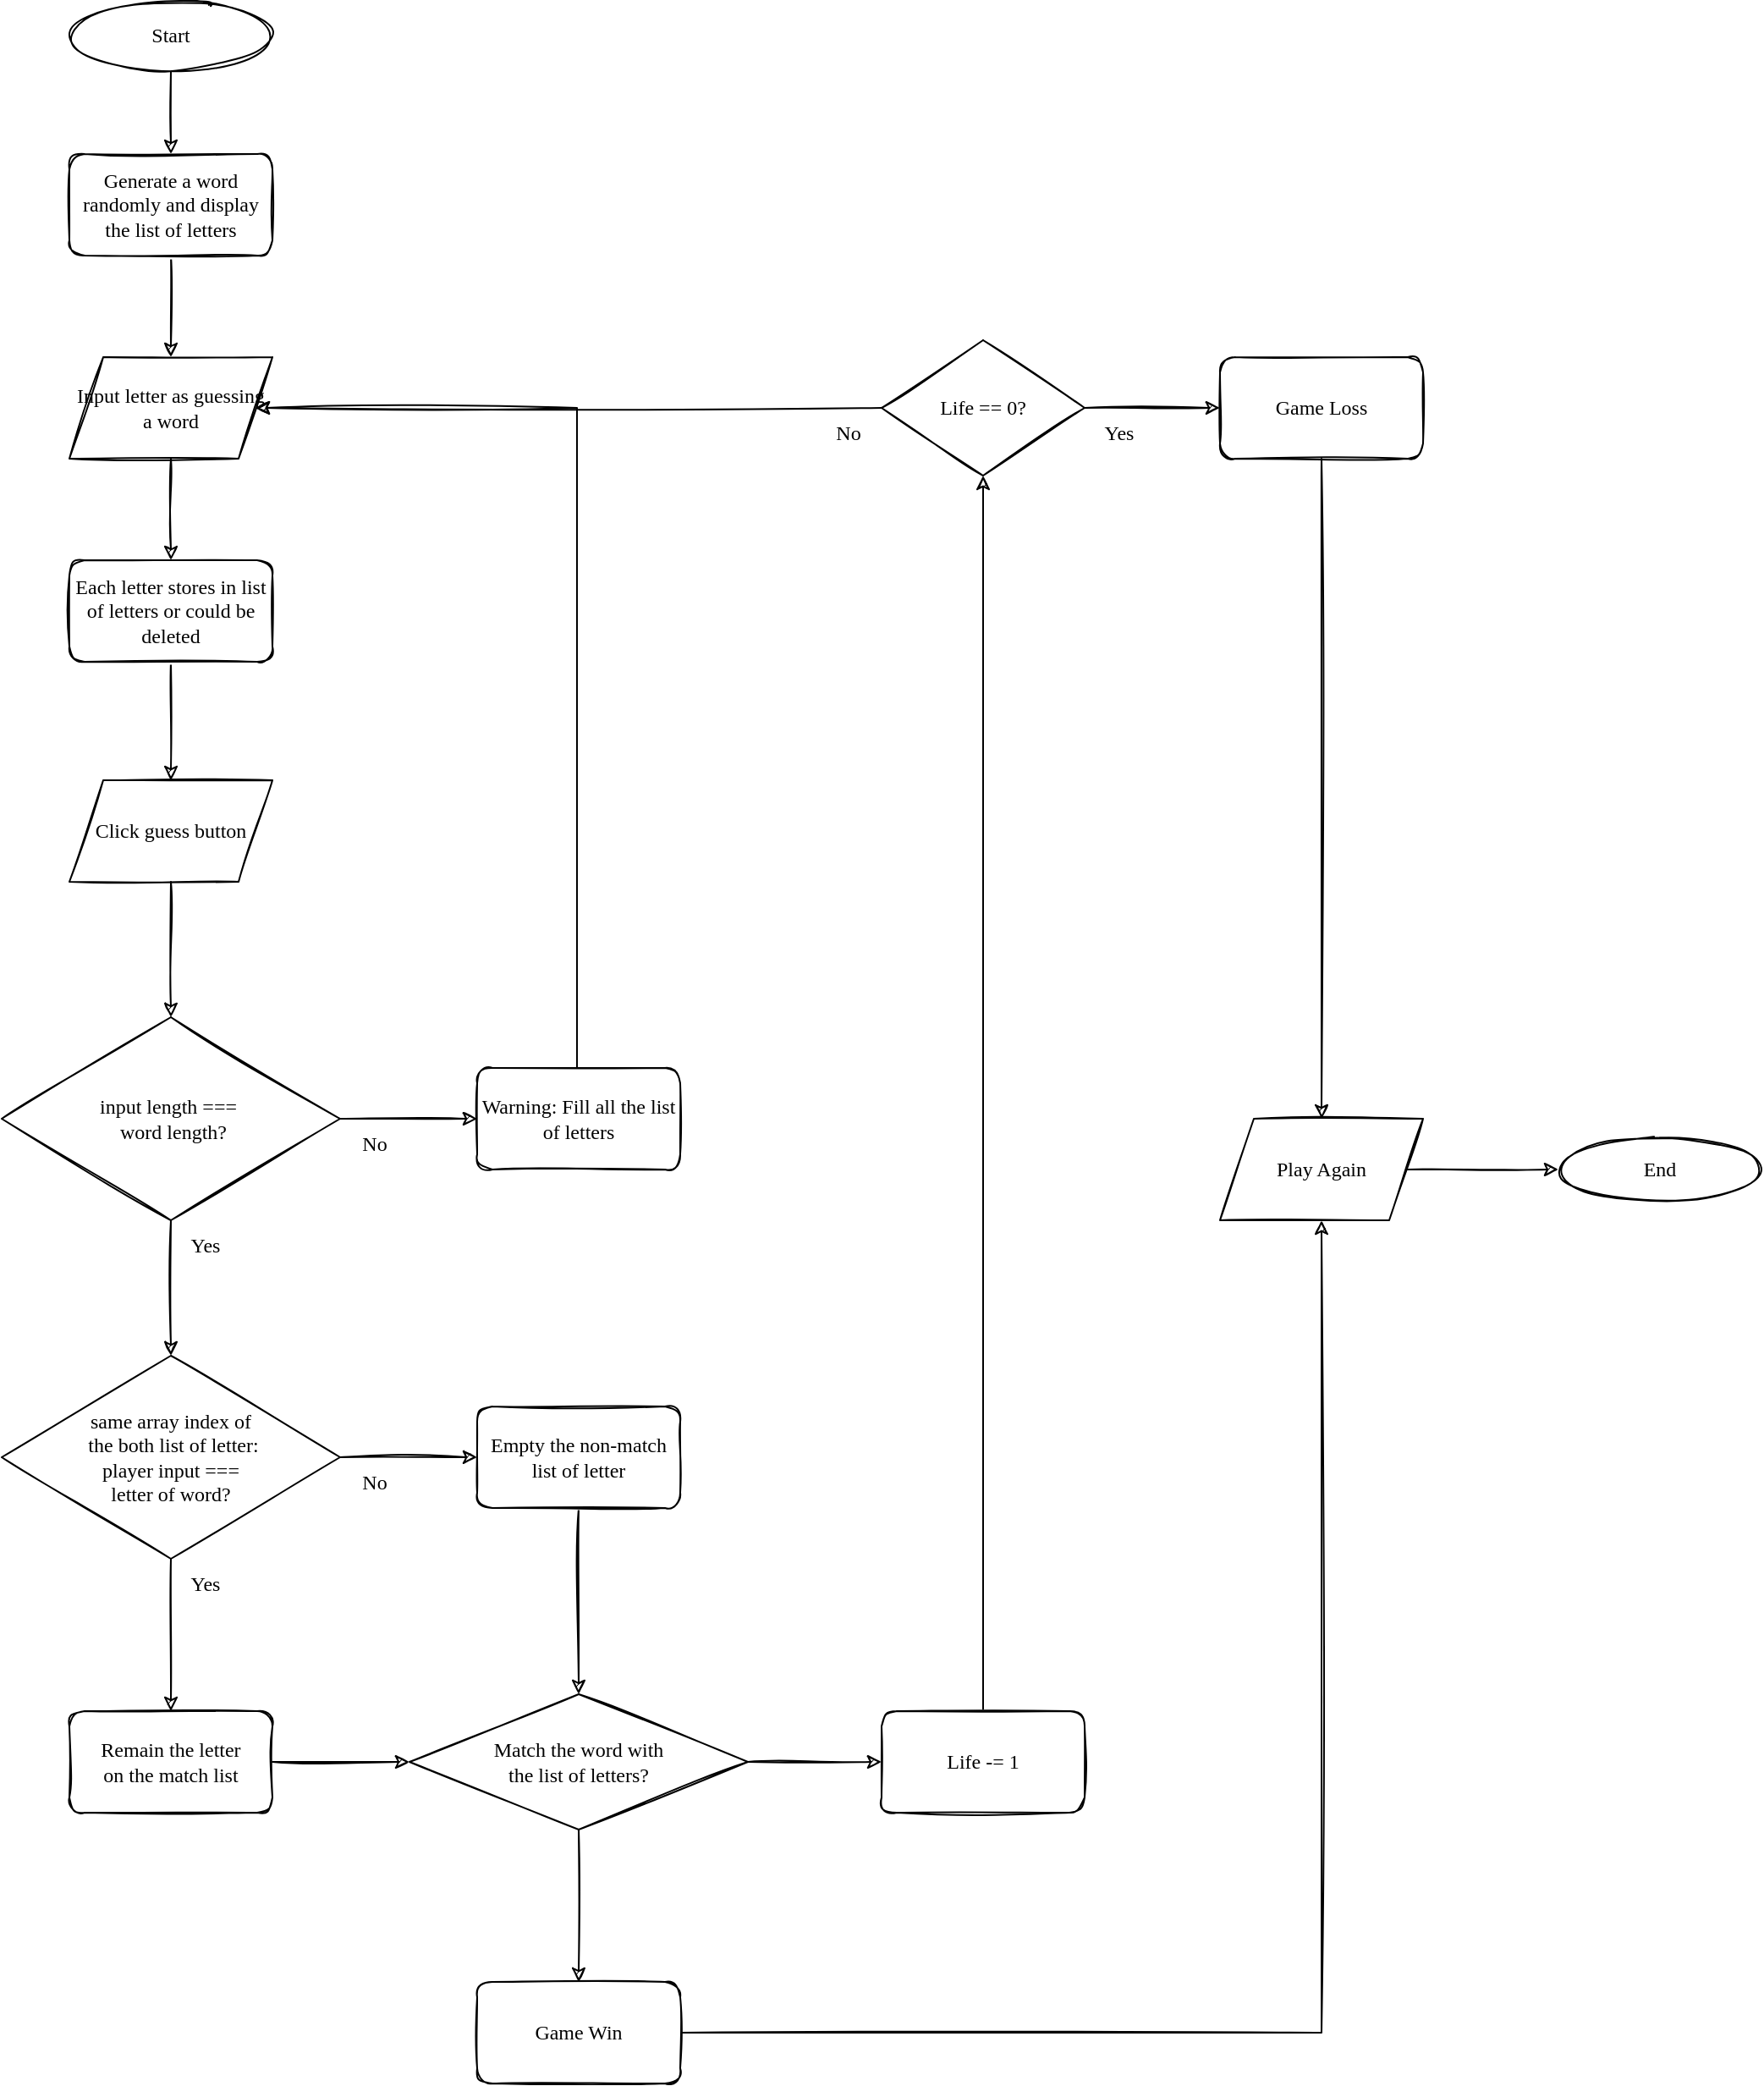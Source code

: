 <mxfile version="20.0.4" type="github">
  <diagram id="C5RBs43oDa-KdzZeNtuy" name="Page-1">
    <mxGraphModel dx="946" dy="614" grid="1" gridSize="10" guides="1" tooltips="1" connect="1" arrows="1" fold="1" page="1" pageScale="1" pageWidth="1169" pageHeight="1654" math="0" shadow="0">
      <root>
        <mxCell id="WIyWlLk6GJQsqaUBKTNV-0" />
        <mxCell id="WIyWlLk6GJQsqaUBKTNV-1" parent="WIyWlLk6GJQsqaUBKTNV-0" />
        <mxCell id="sY8Rb-gbaNKT9xPLSY3D-8" style="edgeStyle=orthogonalEdgeStyle;rounded=0;orthogonalLoop=1;jettySize=auto;html=1;entryX=0.5;entryY=0;entryDx=0;entryDy=0;shadow=0;sketch=1;fontFamily=Comic Sans MS;" edge="1" parent="WIyWlLk6GJQsqaUBKTNV-1" source="sY8Rb-gbaNKT9xPLSY3D-0" target="sY8Rb-gbaNKT9xPLSY3D-7">
          <mxGeometry relative="1" as="geometry" />
        </mxCell>
        <mxCell id="sY8Rb-gbaNKT9xPLSY3D-0" value="Generate a word randomly and display the list of letters" style="rounded=1;whiteSpace=wrap;html=1;fontSize=12;glass=0;strokeWidth=1;shadow=0;sketch=1;fontFamily=Comic Sans MS;" vertex="1" parent="WIyWlLk6GJQsqaUBKTNV-1">
          <mxGeometry x="160" y="170" width="120" height="60" as="geometry" />
        </mxCell>
        <mxCell id="sY8Rb-gbaNKT9xPLSY3D-21" style="edgeStyle=orthogonalEdgeStyle;rounded=0;orthogonalLoop=1;jettySize=auto;html=1;entryX=0.5;entryY=0;entryDx=0;entryDy=0;shadow=0;sketch=1;fontFamily=Comic Sans MS;" edge="1" parent="WIyWlLk6GJQsqaUBKTNV-1" source="sY8Rb-gbaNKT9xPLSY3D-7" target="sY8Rb-gbaNKT9xPLSY3D-19">
          <mxGeometry relative="1" as="geometry" />
        </mxCell>
        <mxCell id="sY8Rb-gbaNKT9xPLSY3D-7" value="Input letter as guessing a word" style="shape=parallelogram;perimeter=parallelogramPerimeter;whiteSpace=wrap;html=1;fixedSize=1;shadow=0;sketch=1;fontFamily=Comic Sans MS;" vertex="1" parent="WIyWlLk6GJQsqaUBKTNV-1">
          <mxGeometry x="160" y="290" width="120" height="60" as="geometry" />
        </mxCell>
        <mxCell id="sY8Rb-gbaNKT9xPLSY3D-16" style="edgeStyle=orthogonalEdgeStyle;rounded=0;orthogonalLoop=1;jettySize=auto;html=1;entryX=0.5;entryY=0;entryDx=0;entryDy=0;shadow=0;sketch=1;fontFamily=Comic Sans MS;" edge="1" parent="WIyWlLk6GJQsqaUBKTNV-1" source="sY8Rb-gbaNKT9xPLSY3D-14" target="sY8Rb-gbaNKT9xPLSY3D-0">
          <mxGeometry relative="1" as="geometry" />
        </mxCell>
        <mxCell id="sY8Rb-gbaNKT9xPLSY3D-14" value="Start" style="ellipse;whiteSpace=wrap;html=1;shadow=0;sketch=1;fontFamily=Comic Sans MS;" vertex="1" parent="WIyWlLk6GJQsqaUBKTNV-1">
          <mxGeometry x="160" y="80" width="120" height="40" as="geometry" />
        </mxCell>
        <mxCell id="sY8Rb-gbaNKT9xPLSY3D-27" style="edgeStyle=orthogonalEdgeStyle;rounded=0;orthogonalLoop=1;jettySize=auto;html=1;entryX=0.5;entryY=0;entryDx=0;entryDy=0;shadow=0;sketch=1;fontFamily=Comic Sans MS;" edge="1" parent="WIyWlLk6GJQsqaUBKTNV-1" source="sY8Rb-gbaNKT9xPLSY3D-19" target="sY8Rb-gbaNKT9xPLSY3D-22">
          <mxGeometry relative="1" as="geometry" />
        </mxCell>
        <mxCell id="sY8Rb-gbaNKT9xPLSY3D-19" value="Each letter stores in list of letters or could be deleted" style="rounded=1;whiteSpace=wrap;html=1;shadow=0;sketch=1;fontFamily=Comic Sans MS;" vertex="1" parent="WIyWlLk6GJQsqaUBKTNV-1">
          <mxGeometry x="160" y="410" width="120" height="60" as="geometry" />
        </mxCell>
        <mxCell id="sY8Rb-gbaNKT9xPLSY3D-28" style="edgeStyle=orthogonalEdgeStyle;rounded=0;orthogonalLoop=1;jettySize=auto;html=1;entryX=0.5;entryY=0;entryDx=0;entryDy=0;shadow=0;sketch=1;fontFamily=Comic Sans MS;" edge="1" parent="WIyWlLk6GJQsqaUBKTNV-1" source="sY8Rb-gbaNKT9xPLSY3D-22" target="sY8Rb-gbaNKT9xPLSY3D-23">
          <mxGeometry relative="1" as="geometry" />
        </mxCell>
        <mxCell id="sY8Rb-gbaNKT9xPLSY3D-22" value="Click guess button" style="shape=parallelogram;perimeter=parallelogramPerimeter;whiteSpace=wrap;html=1;fixedSize=1;shadow=0;sketch=1;fontFamily=Comic Sans MS;" vertex="1" parent="WIyWlLk6GJQsqaUBKTNV-1">
          <mxGeometry x="160" y="540" width="120" height="60" as="geometry" />
        </mxCell>
        <mxCell id="sY8Rb-gbaNKT9xPLSY3D-25" style="edgeStyle=orthogonalEdgeStyle;rounded=0;orthogonalLoop=1;jettySize=auto;html=1;entryX=0;entryY=0.5;entryDx=0;entryDy=0;shadow=0;sketch=1;fontFamily=Comic Sans MS;" edge="1" parent="WIyWlLk6GJQsqaUBKTNV-1" source="sY8Rb-gbaNKT9xPLSY3D-23" target="sY8Rb-gbaNKT9xPLSY3D-24">
          <mxGeometry relative="1" as="geometry" />
        </mxCell>
        <mxCell id="sY8Rb-gbaNKT9xPLSY3D-31" style="edgeStyle=orthogonalEdgeStyle;rounded=0;orthogonalLoop=1;jettySize=auto;html=1;entryX=0.5;entryY=0;entryDx=0;entryDy=0;shadow=0;sketch=1;fontFamily=Comic Sans MS;" edge="1" parent="WIyWlLk6GJQsqaUBKTNV-1" source="sY8Rb-gbaNKT9xPLSY3D-23" target="sY8Rb-gbaNKT9xPLSY3D-29">
          <mxGeometry relative="1" as="geometry" />
        </mxCell>
        <mxCell id="sY8Rb-gbaNKT9xPLSY3D-23" value="input length ===&amp;nbsp;&lt;br&gt;&amp;nbsp;word length?" style="rhombus;whiteSpace=wrap;html=1;shadow=0;sketch=1;fontFamily=Comic Sans MS;" vertex="1" parent="WIyWlLk6GJQsqaUBKTNV-1">
          <mxGeometry x="120" y="680" width="200" height="120" as="geometry" />
        </mxCell>
        <mxCell id="sY8Rb-gbaNKT9xPLSY3D-26" style="edgeStyle=orthogonalEdgeStyle;rounded=0;orthogonalLoop=1;jettySize=auto;html=1;entryX=1;entryY=0.5;entryDx=0;entryDy=0;shadow=0;sketch=1;fontFamily=Comic Sans MS;" edge="1" parent="WIyWlLk6GJQsqaUBKTNV-1" source="sY8Rb-gbaNKT9xPLSY3D-24" target="sY8Rb-gbaNKT9xPLSY3D-7">
          <mxGeometry relative="1" as="geometry">
            <Array as="points">
              <mxPoint x="460" y="320" />
            </Array>
          </mxGeometry>
        </mxCell>
        <mxCell id="sY8Rb-gbaNKT9xPLSY3D-24" value="Warning: Fill all the list of letters" style="rounded=1;whiteSpace=wrap;html=1;shadow=0;sketch=1;fontFamily=Comic Sans MS;" vertex="1" parent="WIyWlLk6GJQsqaUBKTNV-1">
          <mxGeometry x="401" y="710" width="120" height="60" as="geometry" />
        </mxCell>
        <mxCell id="sY8Rb-gbaNKT9xPLSY3D-35" style="edgeStyle=orthogonalEdgeStyle;rounded=0;orthogonalLoop=1;jettySize=auto;html=1;entryX=0;entryY=0.5;entryDx=0;entryDy=0;shadow=0;sketch=1;fontFamily=Comic Sans MS;" edge="1" parent="WIyWlLk6GJQsqaUBKTNV-1" source="sY8Rb-gbaNKT9xPLSY3D-29" target="sY8Rb-gbaNKT9xPLSY3D-34">
          <mxGeometry relative="1" as="geometry" />
        </mxCell>
        <mxCell id="sY8Rb-gbaNKT9xPLSY3D-37" style="edgeStyle=orthogonalEdgeStyle;rounded=0;orthogonalLoop=1;jettySize=auto;html=1;entryX=0.5;entryY=0;entryDx=0;entryDy=0;shadow=0;sketch=1;fontFamily=Comic Sans MS;" edge="1" parent="WIyWlLk6GJQsqaUBKTNV-1" source="sY8Rb-gbaNKT9xPLSY3D-29" target="sY8Rb-gbaNKT9xPLSY3D-33">
          <mxGeometry relative="1" as="geometry" />
        </mxCell>
        <mxCell id="sY8Rb-gbaNKT9xPLSY3D-29" value="same array index of&lt;br&gt;&amp;nbsp;the both list of letter: &lt;br&gt;player input === &lt;br&gt;letter of word?" style="rhombus;whiteSpace=wrap;html=1;shadow=0;sketch=1;fontFamily=Comic Sans MS;" vertex="1" parent="WIyWlLk6GJQsqaUBKTNV-1">
          <mxGeometry x="120" y="880" width="200" height="120" as="geometry" />
        </mxCell>
        <mxCell id="sY8Rb-gbaNKT9xPLSY3D-30" value="Yes" style="text;html=1;align=center;verticalAlign=middle;resizable=0;points=[];autosize=1;strokeColor=none;fillColor=none;shadow=0;sketch=1;fontFamily=Comic Sans MS;" vertex="1" parent="WIyWlLk6GJQsqaUBKTNV-1">
          <mxGeometry x="220" y="800" width="40" height="30" as="geometry" />
        </mxCell>
        <mxCell id="sY8Rb-gbaNKT9xPLSY3D-32" value="No" style="text;html=1;align=center;verticalAlign=middle;resizable=0;points=[];autosize=1;strokeColor=none;fillColor=none;shadow=0;sketch=1;fontFamily=Comic Sans MS;" vertex="1" parent="WIyWlLk6GJQsqaUBKTNV-1">
          <mxGeometry x="320" y="740" width="40" height="30" as="geometry" />
        </mxCell>
        <mxCell id="sY8Rb-gbaNKT9xPLSY3D-53" style="edgeStyle=orthogonalEdgeStyle;rounded=0;orthogonalLoop=1;jettySize=auto;html=1;entryX=0;entryY=0.5;entryDx=0;entryDy=0;shadow=0;sketch=1;fontFamily=Comic Sans MS;" edge="1" parent="WIyWlLk6GJQsqaUBKTNV-1" source="sY8Rb-gbaNKT9xPLSY3D-33" target="sY8Rb-gbaNKT9xPLSY3D-49">
          <mxGeometry relative="1" as="geometry" />
        </mxCell>
        <mxCell id="sY8Rb-gbaNKT9xPLSY3D-33" value="Remain the letter&lt;br&gt;on the match list" style="rounded=1;whiteSpace=wrap;html=1;shadow=0;sketch=1;fontFamily=Comic Sans MS;" vertex="1" parent="WIyWlLk6GJQsqaUBKTNV-1">
          <mxGeometry x="160" y="1090" width="120" height="60" as="geometry" />
        </mxCell>
        <mxCell id="sY8Rb-gbaNKT9xPLSY3D-52" style="edgeStyle=orthogonalEdgeStyle;rounded=0;orthogonalLoop=1;jettySize=auto;html=1;entryX=0.5;entryY=0;entryDx=0;entryDy=0;shadow=0;sketch=1;fontFamily=Comic Sans MS;" edge="1" parent="WIyWlLk6GJQsqaUBKTNV-1" source="sY8Rb-gbaNKT9xPLSY3D-34" target="sY8Rb-gbaNKT9xPLSY3D-49">
          <mxGeometry relative="1" as="geometry" />
        </mxCell>
        <mxCell id="sY8Rb-gbaNKT9xPLSY3D-34" value="Empty the non-match list of letter" style="rounded=1;whiteSpace=wrap;html=1;shadow=0;sketch=1;fontFamily=Comic Sans MS;" vertex="1" parent="WIyWlLk6GJQsqaUBKTNV-1">
          <mxGeometry x="401" y="910" width="120" height="60" as="geometry" />
        </mxCell>
        <mxCell id="sY8Rb-gbaNKT9xPLSY3D-58" style="edgeStyle=orthogonalEdgeStyle;rounded=0;orthogonalLoop=1;jettySize=auto;html=1;entryX=0.5;entryY=1;entryDx=0;entryDy=0;shadow=0;sketch=1;fontFamily=Comic Sans MS;" edge="1" parent="WIyWlLk6GJQsqaUBKTNV-1" source="sY8Rb-gbaNKT9xPLSY3D-38" target="sY8Rb-gbaNKT9xPLSY3D-39">
          <mxGeometry relative="1" as="geometry" />
        </mxCell>
        <mxCell id="sY8Rb-gbaNKT9xPLSY3D-38" value="Life -= 1" style="rounded=1;whiteSpace=wrap;html=1;shadow=0;sketch=1;fontFamily=Comic Sans MS;" vertex="1" parent="WIyWlLk6GJQsqaUBKTNV-1">
          <mxGeometry x="640" y="1090" width="120" height="60" as="geometry" />
        </mxCell>
        <mxCell id="sY8Rb-gbaNKT9xPLSY3D-59" style="edgeStyle=orthogonalEdgeStyle;rounded=0;orthogonalLoop=1;jettySize=auto;html=1;entryX=0;entryY=0.5;entryDx=0;entryDy=0;shadow=0;sketch=1;fontFamily=Comic Sans MS;" edge="1" parent="WIyWlLk6GJQsqaUBKTNV-1" source="sY8Rb-gbaNKT9xPLSY3D-39" target="sY8Rb-gbaNKT9xPLSY3D-40">
          <mxGeometry relative="1" as="geometry" />
        </mxCell>
        <mxCell id="sY8Rb-gbaNKT9xPLSY3D-63" style="edgeStyle=orthogonalEdgeStyle;rounded=0;orthogonalLoop=1;jettySize=auto;html=1;entryX=1;entryY=0.5;entryDx=0;entryDy=0;shadow=0;sketch=1;fontFamily=Comic Sans MS;" edge="1" parent="WIyWlLk6GJQsqaUBKTNV-1" source="sY8Rb-gbaNKT9xPLSY3D-39" target="sY8Rb-gbaNKT9xPLSY3D-7">
          <mxGeometry relative="1" as="geometry" />
        </mxCell>
        <mxCell id="sY8Rb-gbaNKT9xPLSY3D-39" value="Life == 0?" style="rhombus;whiteSpace=wrap;html=1;shadow=0;sketch=1;fontFamily=Comic Sans MS;" vertex="1" parent="WIyWlLk6GJQsqaUBKTNV-1">
          <mxGeometry x="640" y="280" width="120" height="80" as="geometry" />
        </mxCell>
        <mxCell id="sY8Rb-gbaNKT9xPLSY3D-67" style="edgeStyle=orthogonalEdgeStyle;rounded=0;orthogonalLoop=1;jettySize=auto;html=1;entryX=0.5;entryY=0;entryDx=0;entryDy=0;shadow=0;sketch=1;fontFamily=Comic Sans MS;" edge="1" parent="WIyWlLk6GJQsqaUBKTNV-1" source="sY8Rb-gbaNKT9xPLSY3D-40" target="sY8Rb-gbaNKT9xPLSY3D-64">
          <mxGeometry relative="1" as="geometry">
            <mxPoint x="910" y="710" as="targetPoint" />
          </mxGeometry>
        </mxCell>
        <mxCell id="sY8Rb-gbaNKT9xPLSY3D-40" value="Game Loss" style="rounded=1;whiteSpace=wrap;html=1;shadow=0;sketch=1;fontFamily=Comic Sans MS;" vertex="1" parent="WIyWlLk6GJQsqaUBKTNV-1">
          <mxGeometry x="840" y="290" width="120" height="60" as="geometry" />
        </mxCell>
        <mxCell id="sY8Rb-gbaNKT9xPLSY3D-43" value="Yes" style="text;html=1;align=center;verticalAlign=middle;resizable=0;points=[];autosize=1;strokeColor=none;fillColor=none;shadow=0;sketch=1;fontFamily=Comic Sans MS;" vertex="1" parent="WIyWlLk6GJQsqaUBKTNV-1">
          <mxGeometry x="220" y="1000" width="40" height="30" as="geometry" />
        </mxCell>
        <mxCell id="sY8Rb-gbaNKT9xPLSY3D-44" value="No" style="text;html=1;align=center;verticalAlign=middle;resizable=0;points=[];autosize=1;strokeColor=none;fillColor=none;shadow=0;sketch=1;fontFamily=Comic Sans MS;" vertex="1" parent="WIyWlLk6GJQsqaUBKTNV-1">
          <mxGeometry x="320" y="940" width="40" height="30" as="geometry" />
        </mxCell>
        <mxCell id="sY8Rb-gbaNKT9xPLSY3D-56" style="edgeStyle=orthogonalEdgeStyle;rounded=0;orthogonalLoop=1;jettySize=auto;html=1;entryX=0;entryY=0.5;entryDx=0;entryDy=0;shadow=0;sketch=1;fontFamily=Comic Sans MS;" edge="1" parent="WIyWlLk6GJQsqaUBKTNV-1" source="sY8Rb-gbaNKT9xPLSY3D-49" target="sY8Rb-gbaNKT9xPLSY3D-38">
          <mxGeometry relative="1" as="geometry" />
        </mxCell>
        <mxCell id="sY8Rb-gbaNKT9xPLSY3D-57" style="edgeStyle=orthogonalEdgeStyle;rounded=0;orthogonalLoop=1;jettySize=auto;html=1;entryX=0.5;entryY=0;entryDx=0;entryDy=0;shadow=0;sketch=1;fontFamily=Comic Sans MS;" edge="1" parent="WIyWlLk6GJQsqaUBKTNV-1" source="sY8Rb-gbaNKT9xPLSY3D-49" target="sY8Rb-gbaNKT9xPLSY3D-54">
          <mxGeometry relative="1" as="geometry" />
        </mxCell>
        <mxCell id="sY8Rb-gbaNKT9xPLSY3D-49" value="Match the word with &lt;br&gt;the list of letters?" style="rhombus;whiteSpace=wrap;html=1;shadow=0;sketch=1;fontFamily=Comic Sans MS;" vertex="1" parent="WIyWlLk6GJQsqaUBKTNV-1">
          <mxGeometry x="361" y="1080" width="200" height="80" as="geometry" />
        </mxCell>
        <mxCell id="sY8Rb-gbaNKT9xPLSY3D-66" style="edgeStyle=orthogonalEdgeStyle;rounded=0;orthogonalLoop=1;jettySize=auto;html=1;entryX=0.5;entryY=1;entryDx=0;entryDy=0;shadow=0;sketch=1;fontFamily=Comic Sans MS;" edge="1" parent="WIyWlLk6GJQsqaUBKTNV-1" source="sY8Rb-gbaNKT9xPLSY3D-54" target="sY8Rb-gbaNKT9xPLSY3D-64">
          <mxGeometry relative="1" as="geometry">
            <mxPoint x="880" y="820" as="targetPoint" />
          </mxGeometry>
        </mxCell>
        <mxCell id="sY8Rb-gbaNKT9xPLSY3D-54" value="Game Win" style="rounded=1;whiteSpace=wrap;html=1;shadow=0;sketch=1;fontFamily=Comic Sans MS;" vertex="1" parent="WIyWlLk6GJQsqaUBKTNV-1">
          <mxGeometry x="401" y="1250" width="120" height="60" as="geometry" />
        </mxCell>
        <mxCell id="sY8Rb-gbaNKT9xPLSY3D-60" value="Yes" style="text;html=1;align=center;verticalAlign=middle;resizable=0;points=[];autosize=1;strokeColor=none;fillColor=none;shadow=0;sketch=1;fontFamily=Comic Sans MS;" vertex="1" parent="WIyWlLk6GJQsqaUBKTNV-1">
          <mxGeometry x="760" y="320" width="40" height="30" as="geometry" />
        </mxCell>
        <mxCell id="sY8Rb-gbaNKT9xPLSY3D-61" value="No" style="text;html=1;align=center;verticalAlign=middle;resizable=0;points=[];autosize=1;strokeColor=none;fillColor=none;shadow=0;sketch=1;fontFamily=Comic Sans MS;" vertex="1" parent="WIyWlLk6GJQsqaUBKTNV-1">
          <mxGeometry x="600" y="320" width="40" height="30" as="geometry" />
        </mxCell>
        <mxCell id="sY8Rb-gbaNKT9xPLSY3D-69" style="edgeStyle=orthogonalEdgeStyle;rounded=0;orthogonalLoop=1;jettySize=auto;html=1;entryX=0;entryY=0.5;entryDx=0;entryDy=0;shadow=0;sketch=1;fontFamily=Comic Sans MS;" edge="1" parent="WIyWlLk6GJQsqaUBKTNV-1" source="sY8Rb-gbaNKT9xPLSY3D-64" target="sY8Rb-gbaNKT9xPLSY3D-68">
          <mxGeometry relative="1" as="geometry" />
        </mxCell>
        <mxCell id="sY8Rb-gbaNKT9xPLSY3D-64" value="Play Again" style="shape=parallelogram;perimeter=parallelogramPerimeter;whiteSpace=wrap;html=1;fixedSize=1;shadow=0;sketch=1;fontFamily=Comic Sans MS;" vertex="1" parent="WIyWlLk6GJQsqaUBKTNV-1">
          <mxGeometry x="840" y="740" width="120" height="60" as="geometry" />
        </mxCell>
        <mxCell id="sY8Rb-gbaNKT9xPLSY3D-68" value="End" style="ellipse;whiteSpace=wrap;html=1;shadow=0;sketch=1;fontFamily=Comic Sans MS;" vertex="1" parent="WIyWlLk6GJQsqaUBKTNV-1">
          <mxGeometry x="1040" y="750" width="120" height="40" as="geometry" />
        </mxCell>
      </root>
    </mxGraphModel>
  </diagram>
</mxfile>
